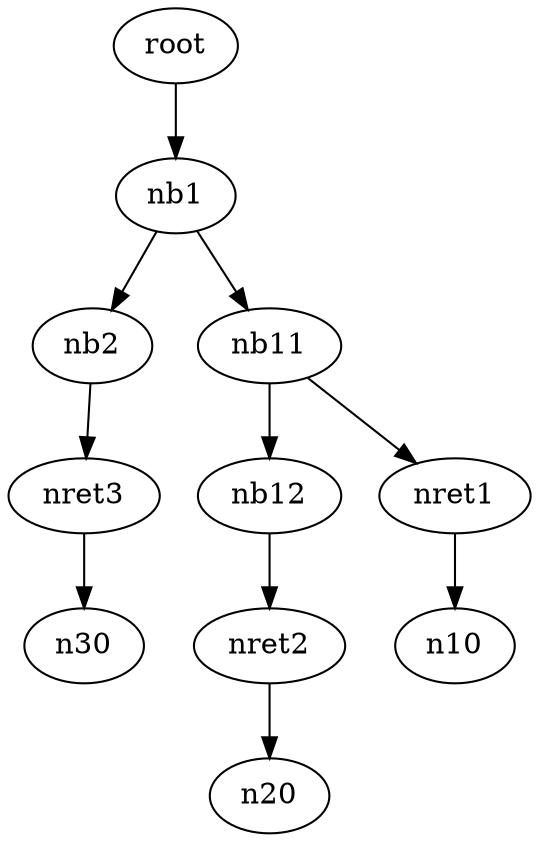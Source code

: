 digraph G {
nf [label="root"];
nf -> nb1;
nb1 -> nb2;
nb1 -> nb11;
nb11 -> nb12;
nb2 -> nret3;
nret3 -> n30;
nb11 -> nret1;
nret1 -> n10;
nb12 -> nret2;
nret2 -> n20;
}
